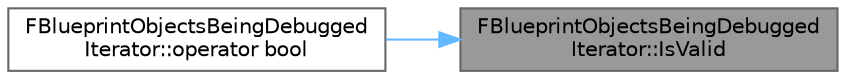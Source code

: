 digraph "FBlueprintObjectsBeingDebuggedIterator::IsValid"
{
 // INTERACTIVE_SVG=YES
 // LATEX_PDF_SIZE
  bgcolor="transparent";
  edge [fontname=Helvetica,fontsize=10,labelfontname=Helvetica,labelfontsize=10];
  node [fontname=Helvetica,fontsize=10,shape=box,height=0.2,width=0.4];
  rankdir="RL";
  Node1 [id="Node000001",label="FBlueprintObjectsBeingDebugged\lIterator::IsValid",height=0.2,width=0.4,color="gray40", fillcolor="grey60", style="filled", fontcolor="black",tooltip=" "];
  Node1 -> Node2 [id="edge1_Node000001_Node000002",dir="back",color="steelblue1",style="solid",tooltip=" "];
  Node2 [id="Node000002",label="FBlueprintObjectsBeingDebugged\lIterator::operator bool",height=0.2,width=0.4,color="grey40", fillcolor="white", style="filled",URL="$de/d4b/structFBlueprintObjectsBeingDebuggedIterator.html#a16b7f573856c10ad3f467a1405bca8c6",tooltip="conversion to \"bool\" returning true if the iterator has not reached the last element."];
}
